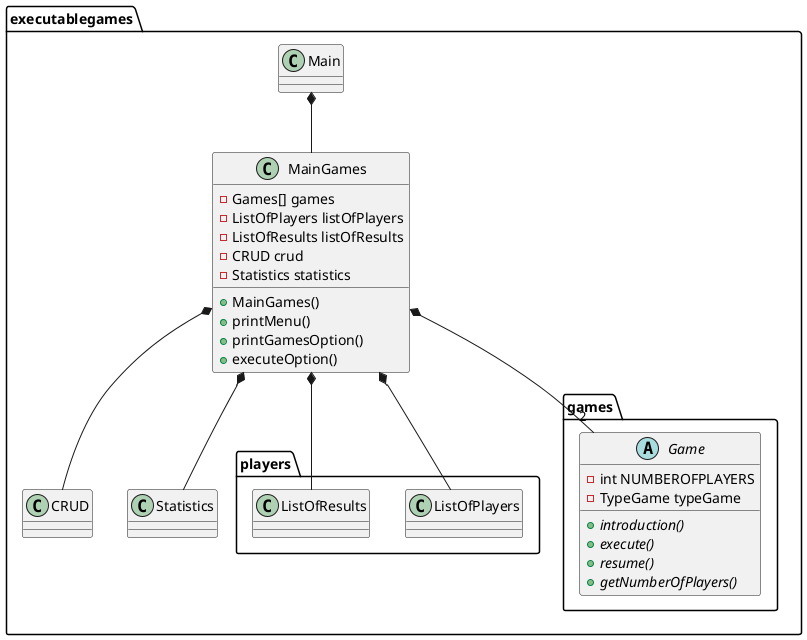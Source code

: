 @startuml classDiagramMain

package executablegames{
    class Main{

    }

    Class MainGames{
        -Games[] games
        -ListOfPlayers listOfPlayers
        -ListOfResults listOfResults
        -CRUD crud
        -Statistics statistics
        +MainGames()
        +printMenu()
        +printGamesOption()
        +executeOption()
    }

    class CRUD{

    }

    class Statistics{

    }


    package players{
        class ListOfPlayers{
        }

        class ListOfResults{
        }
    }

    package games{
        abstract Game{
            -int NUMBEROFPLAYERS
            -TypeGame typeGame
            +{abstract}introduction()
            +{abstract}execute()
            +{abstract}resume()
            +{abstract}getNumberOfPlayers()
        }
    }

    Main *-- MainGames
    
    MainGames *-- CRUD
    MainGames *-- Statistics
    MainGames *-- ListOfPlayers
    MainGames *--"2" Game
    MainGames *-- ListOfResults

}

@enduml